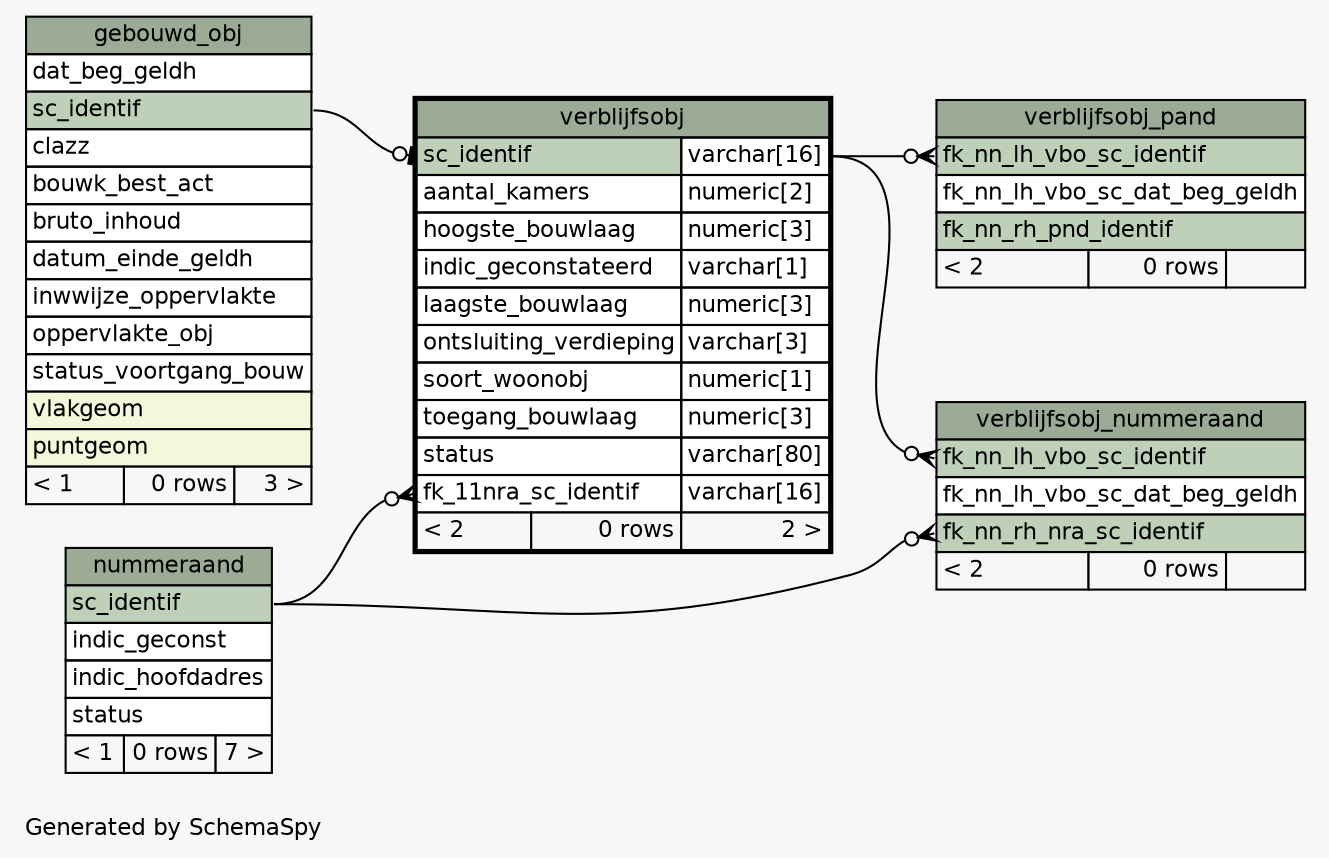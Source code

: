 // dot 2.43.0 on Linux 5.8.0-44-generic
// SchemaSpy rev Unknown
digraph "oneDegreeRelationshipsDiagram" {
  graph [
    rankdir="RL"
    bgcolor="#f7f7f7"
    label="\nGenerated by SchemaSpy"
    labeljust="l"
    nodesep="0.18"
    ranksep="0.46"
    fontname="Helvetica"
    fontsize="11"
  ];
  node [
    fontname="Helvetica"
    fontsize="11"
    shape="plaintext"
  ];
  edge [
    arrowsize="0.8"
  ];
  "verblijfsobj":"fk_11nra_sc_identif":w -> "nummeraand":"sc_identif":e [arrowhead=none dir=back arrowtail=crowodot];
  "verblijfsobj":"sc_identif":w -> "gebouwd_obj":"sc_identif":e [arrowhead=none dir=back arrowtail=teeodot];
  "verblijfsobj_nummeraand":"fk_nn_lh_vbo_sc_identif":w -> "verblijfsobj":"sc_identif.type":e [arrowhead=none dir=back arrowtail=crowodot];
  "verblijfsobj_nummeraand":"fk_nn_rh_nra_sc_identif":w -> "nummeraand":"sc_identif":e [arrowhead=none dir=back arrowtail=crowodot];
  "verblijfsobj_pand":"fk_nn_lh_vbo_sc_identif":w -> "verblijfsobj":"sc_identif.type":e [arrowhead=none dir=back arrowtail=crowodot];
  "gebouwd_obj" [
    label=<
    <TABLE BORDER="0" CELLBORDER="1" CELLSPACING="0" BGCOLOR="#ffffff">
      <TR><TD COLSPAN="3" BGCOLOR="#9bab96" ALIGN="CENTER">gebouwd_obj</TD></TR>
      <TR><TD PORT="dat_beg_geldh" COLSPAN="3" ALIGN="LEFT">dat_beg_geldh</TD></TR>
      <TR><TD PORT="sc_identif" COLSPAN="3" BGCOLOR="#bed1b8" ALIGN="LEFT">sc_identif</TD></TR>
      <TR><TD PORT="clazz" COLSPAN="3" ALIGN="LEFT">clazz</TD></TR>
      <TR><TD PORT="bouwk_best_act" COLSPAN="3" ALIGN="LEFT">bouwk_best_act</TD></TR>
      <TR><TD PORT="bruto_inhoud" COLSPAN="3" ALIGN="LEFT">bruto_inhoud</TD></TR>
      <TR><TD PORT="datum_einde_geldh" COLSPAN="3" ALIGN="LEFT">datum_einde_geldh</TD></TR>
      <TR><TD PORT="inwwijze_oppervlakte" COLSPAN="3" ALIGN="LEFT">inwwijze_oppervlakte</TD></TR>
      <TR><TD PORT="oppervlakte_obj" COLSPAN="3" ALIGN="LEFT">oppervlakte_obj</TD></TR>
      <TR><TD PORT="status_voortgang_bouw" COLSPAN="3" ALIGN="LEFT">status_voortgang_bouw</TD></TR>
      <TR><TD PORT="vlakgeom" COLSPAN="3" BGCOLOR="#f4f7da" ALIGN="LEFT">vlakgeom</TD></TR>
      <TR><TD PORT="puntgeom" COLSPAN="3" BGCOLOR="#f4f7da" ALIGN="LEFT">puntgeom</TD></TR>
      <TR><TD ALIGN="LEFT" BGCOLOR="#f7f7f7">&lt; 1</TD><TD ALIGN="RIGHT" BGCOLOR="#f7f7f7">0 rows</TD><TD ALIGN="RIGHT" BGCOLOR="#f7f7f7">3 &gt;</TD></TR>
    </TABLE>>
    URL="gebouwd_obj.html"
    tooltip="gebouwd_obj"
  ];
  "nummeraand" [
    label=<
    <TABLE BORDER="0" CELLBORDER="1" CELLSPACING="0" BGCOLOR="#ffffff">
      <TR><TD COLSPAN="3" BGCOLOR="#9bab96" ALIGN="CENTER">nummeraand</TD></TR>
      <TR><TD PORT="sc_identif" COLSPAN="3" BGCOLOR="#bed1b8" ALIGN="LEFT">sc_identif</TD></TR>
      <TR><TD PORT="indic_geconst" COLSPAN="3" ALIGN="LEFT">indic_geconst</TD></TR>
      <TR><TD PORT="indic_hoofdadres" COLSPAN="3" ALIGN="LEFT">indic_hoofdadres</TD></TR>
      <TR><TD PORT="status" COLSPAN="3" ALIGN="LEFT">status</TD></TR>
      <TR><TD ALIGN="LEFT" BGCOLOR="#f7f7f7">&lt; 1</TD><TD ALIGN="RIGHT" BGCOLOR="#f7f7f7">0 rows</TD><TD ALIGN="RIGHT" BGCOLOR="#f7f7f7">7 &gt;</TD></TR>
    </TABLE>>
    URL="nummeraand.html"
    tooltip="nummeraand"
  ];
  "verblijfsobj" [
    label=<
    <TABLE BORDER="2" CELLBORDER="1" CELLSPACING="0" BGCOLOR="#ffffff">
      <TR><TD COLSPAN="3" BGCOLOR="#9bab96" ALIGN="CENTER">verblijfsobj</TD></TR>
      <TR><TD PORT="sc_identif" COLSPAN="2" BGCOLOR="#bed1b8" ALIGN="LEFT">sc_identif</TD><TD PORT="sc_identif.type" ALIGN="LEFT">varchar[16]</TD></TR>
      <TR><TD PORT="aantal_kamers" COLSPAN="2" ALIGN="LEFT">aantal_kamers</TD><TD PORT="aantal_kamers.type" ALIGN="LEFT">numeric[2]</TD></TR>
      <TR><TD PORT="hoogste_bouwlaag" COLSPAN="2" ALIGN="LEFT">hoogste_bouwlaag</TD><TD PORT="hoogste_bouwlaag.type" ALIGN="LEFT">numeric[3]</TD></TR>
      <TR><TD PORT="indic_geconstateerd" COLSPAN="2" ALIGN="LEFT">indic_geconstateerd</TD><TD PORT="indic_geconstateerd.type" ALIGN="LEFT">varchar[1]</TD></TR>
      <TR><TD PORT="laagste_bouwlaag" COLSPAN="2" ALIGN="LEFT">laagste_bouwlaag</TD><TD PORT="laagste_bouwlaag.type" ALIGN="LEFT">numeric[3]</TD></TR>
      <TR><TD PORT="ontsluiting_verdieping" COLSPAN="2" ALIGN="LEFT">ontsluiting_verdieping</TD><TD PORT="ontsluiting_verdieping.type" ALIGN="LEFT">varchar[3]</TD></TR>
      <TR><TD PORT="soort_woonobj" COLSPAN="2" ALIGN="LEFT">soort_woonobj</TD><TD PORT="soort_woonobj.type" ALIGN="LEFT">numeric[1]</TD></TR>
      <TR><TD PORT="toegang_bouwlaag" COLSPAN="2" ALIGN="LEFT">toegang_bouwlaag</TD><TD PORT="toegang_bouwlaag.type" ALIGN="LEFT">numeric[3]</TD></TR>
      <TR><TD PORT="status" COLSPAN="2" ALIGN="LEFT">status</TD><TD PORT="status.type" ALIGN="LEFT">varchar[80]</TD></TR>
      <TR><TD PORT="fk_11nra_sc_identif" COLSPAN="2" ALIGN="LEFT">fk_11nra_sc_identif</TD><TD PORT="fk_11nra_sc_identif.type" ALIGN="LEFT">varchar[16]</TD></TR>
      <TR><TD ALIGN="LEFT" BGCOLOR="#f7f7f7">&lt; 2</TD><TD ALIGN="RIGHT" BGCOLOR="#f7f7f7">0 rows</TD><TD ALIGN="RIGHT" BGCOLOR="#f7f7f7">2 &gt;</TD></TR>
    </TABLE>>
    URL="verblijfsobj.html"
    tooltip="verblijfsobj"
  ];
  "verblijfsobj_nummeraand" [
    label=<
    <TABLE BORDER="0" CELLBORDER="1" CELLSPACING="0" BGCOLOR="#ffffff">
      <TR><TD COLSPAN="3" BGCOLOR="#9bab96" ALIGN="CENTER">verblijfsobj_nummeraand</TD></TR>
      <TR><TD PORT="fk_nn_lh_vbo_sc_identif" COLSPAN="3" BGCOLOR="#bed1b8" ALIGN="LEFT">fk_nn_lh_vbo_sc_identif</TD></TR>
      <TR><TD PORT="fk_nn_lh_vbo_sc_dat_beg_geldh" COLSPAN="3" ALIGN="LEFT">fk_nn_lh_vbo_sc_dat_beg_geldh</TD></TR>
      <TR><TD PORT="fk_nn_rh_nra_sc_identif" COLSPAN="3" BGCOLOR="#bed1b8" ALIGN="LEFT">fk_nn_rh_nra_sc_identif</TD></TR>
      <TR><TD ALIGN="LEFT" BGCOLOR="#f7f7f7">&lt; 2</TD><TD ALIGN="RIGHT" BGCOLOR="#f7f7f7">0 rows</TD><TD ALIGN="RIGHT" BGCOLOR="#f7f7f7">  </TD></TR>
    </TABLE>>
    URL="verblijfsobj_nummeraand.html"
    tooltip="verblijfsobj_nummeraand"
  ];
  "verblijfsobj_pand" [
    label=<
    <TABLE BORDER="0" CELLBORDER="1" CELLSPACING="0" BGCOLOR="#ffffff">
      <TR><TD COLSPAN="3" BGCOLOR="#9bab96" ALIGN="CENTER">verblijfsobj_pand</TD></TR>
      <TR><TD PORT="fk_nn_lh_vbo_sc_identif" COLSPAN="3" BGCOLOR="#bed1b8" ALIGN="LEFT">fk_nn_lh_vbo_sc_identif</TD></TR>
      <TR><TD PORT="fk_nn_lh_vbo_sc_dat_beg_geldh" COLSPAN="3" ALIGN="LEFT">fk_nn_lh_vbo_sc_dat_beg_geldh</TD></TR>
      <TR><TD PORT="fk_nn_rh_pnd_identif" COLSPAN="3" BGCOLOR="#bed1b8" ALIGN="LEFT">fk_nn_rh_pnd_identif</TD></TR>
      <TR><TD ALIGN="LEFT" BGCOLOR="#f7f7f7">&lt; 2</TD><TD ALIGN="RIGHT" BGCOLOR="#f7f7f7">0 rows</TD><TD ALIGN="RIGHT" BGCOLOR="#f7f7f7">  </TD></TR>
    </TABLE>>
    URL="verblijfsobj_pand.html"
    tooltip="verblijfsobj_pand"
  ];
}
